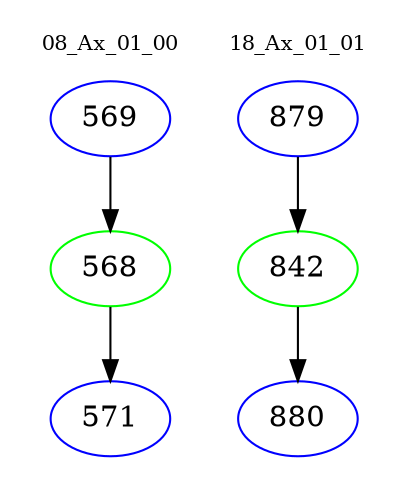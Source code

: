 digraph{
subgraph cluster_0 {
color = white
label = "08_Ax_01_00";
fontsize=10;
T0_569 [label="569", color="blue"]
T0_569 -> T0_568 [color="black"]
T0_568 [label="568", color="green"]
T0_568 -> T0_571 [color="black"]
T0_571 [label="571", color="blue"]
}
subgraph cluster_1 {
color = white
label = "18_Ax_01_01";
fontsize=10;
T1_879 [label="879", color="blue"]
T1_879 -> T1_842 [color="black"]
T1_842 [label="842", color="green"]
T1_842 -> T1_880 [color="black"]
T1_880 [label="880", color="blue"]
}
}
